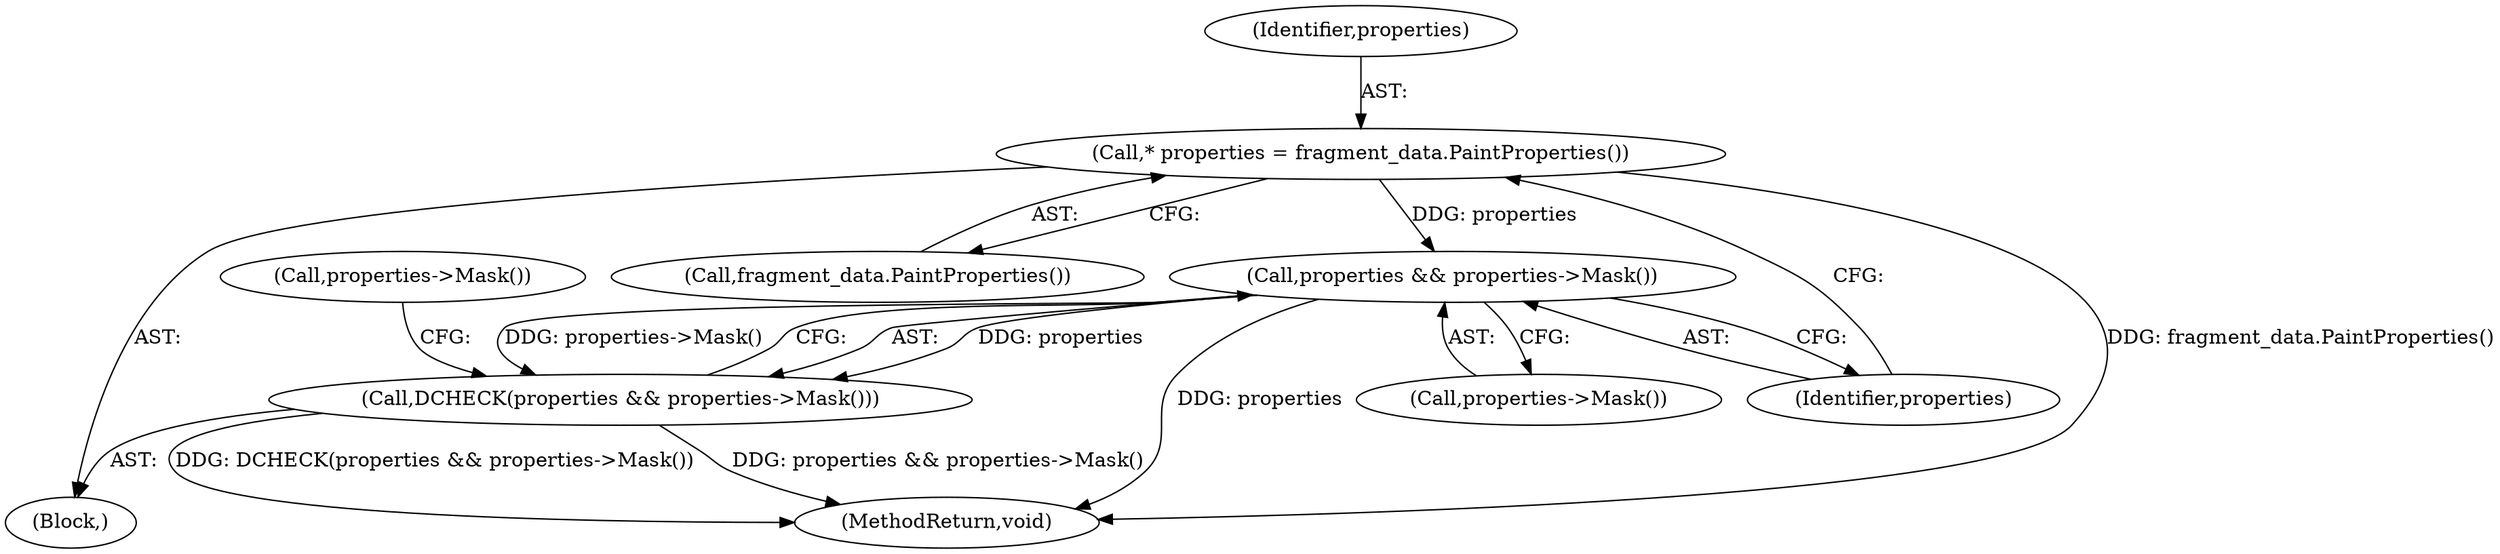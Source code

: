 digraph "0_Chrome_f911e11e7f6b5c0d6f5ee694a9871de6619889f7_0@pointer" {
"1000299" [label="(Call,* properties = fragment_data.PaintProperties())"];
"1000303" [label="(Call,properties && properties->Mask())"];
"1000302" [label="(Call,DCHECK(properties && properties->Mask()))"];
"1000300" [label="(Identifier,properties)"];
"1000304" [label="(Identifier,properties)"];
"1000302" [label="(Call,DCHECK(properties && properties->Mask()))"];
"1000305" [label="(Call,properties->Mask())"];
"1000301" [label="(Call,fragment_data.PaintProperties())"];
"1000303" [label="(Call,properties && properties->Mask())"];
"1000293" [label="(Block,)"];
"1000307" [label="(Call,properties->Mask())"];
"1000338" [label="(MethodReturn,void)"];
"1000299" [label="(Call,* properties = fragment_data.PaintProperties())"];
"1000299" -> "1000293"  [label="AST: "];
"1000299" -> "1000301"  [label="CFG: "];
"1000300" -> "1000299"  [label="AST: "];
"1000301" -> "1000299"  [label="AST: "];
"1000304" -> "1000299"  [label="CFG: "];
"1000299" -> "1000338"  [label="DDG: fragment_data.PaintProperties()"];
"1000299" -> "1000303"  [label="DDG: properties"];
"1000303" -> "1000302"  [label="AST: "];
"1000303" -> "1000304"  [label="CFG: "];
"1000303" -> "1000305"  [label="CFG: "];
"1000304" -> "1000303"  [label="AST: "];
"1000305" -> "1000303"  [label="AST: "];
"1000302" -> "1000303"  [label="CFG: "];
"1000303" -> "1000338"  [label="DDG: properties"];
"1000303" -> "1000302"  [label="DDG: properties"];
"1000303" -> "1000302"  [label="DDG: properties->Mask()"];
"1000302" -> "1000293"  [label="AST: "];
"1000307" -> "1000302"  [label="CFG: "];
"1000302" -> "1000338"  [label="DDG: properties && properties->Mask()"];
"1000302" -> "1000338"  [label="DDG: DCHECK(properties && properties->Mask())"];
}
